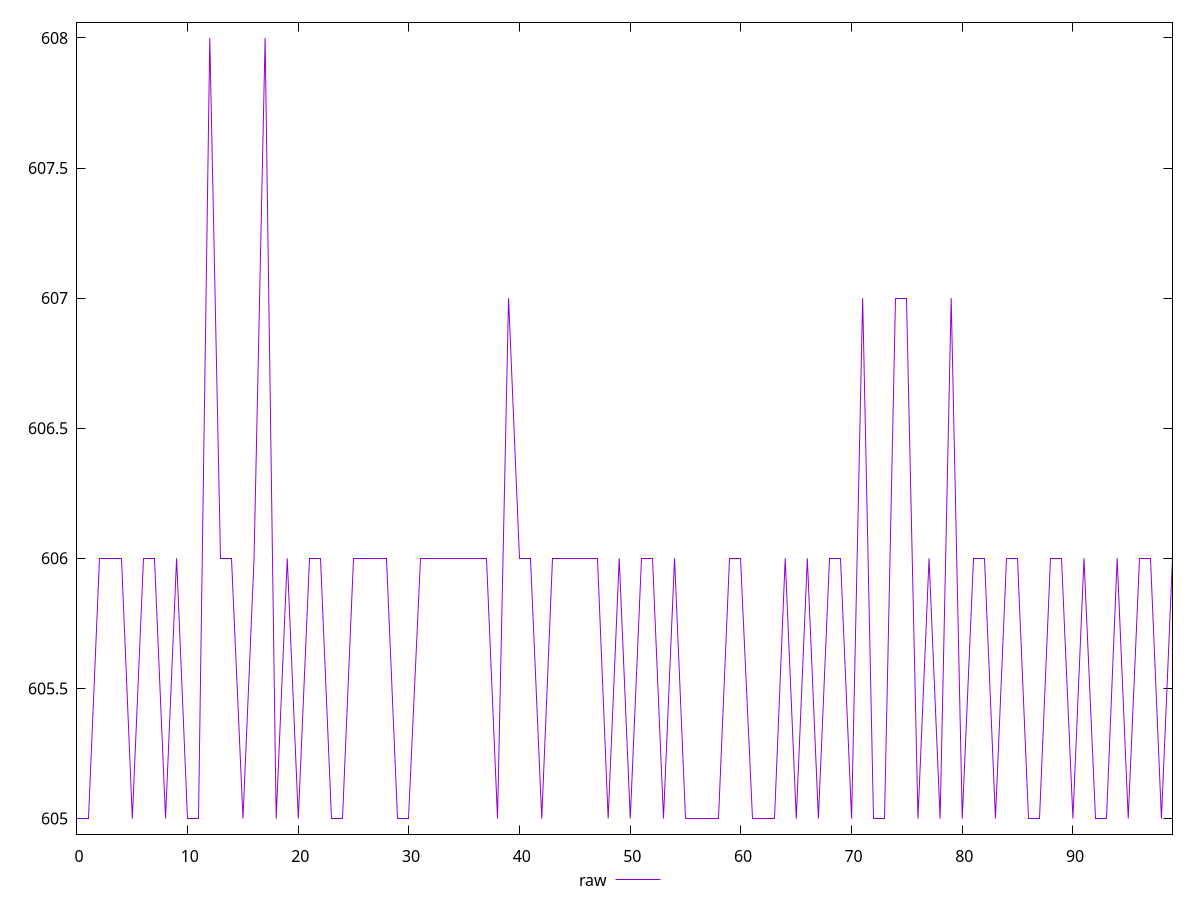 reset

$raw <<EOF
0 605
1 605
2 606
3 606
4 606
5 605
6 606
7 606
8 605
9 606
10 605
11 605
12 608
13 606
14 606
15 605
16 606
17 608
18 605
19 606
20 605
21 606
22 606
23 605
24 605
25 606
26 606
27 606
28 606
29 605
30 605
31 606
32 606
33 606
34 606
35 606
36 606
37 606
38 605
39 607
40 606
41 606
42 605
43 606
44 606
45 606
46 606
47 606
48 605
49 606
50 605
51 606
52 606
53 605
54 606
55 605
56 605
57 605
58 605
59 606
60 606
61 605
62 605
63 605
64 606
65 605
66 606
67 605
68 606
69 606
70 605
71 607
72 605
73 605
74 607
75 607
76 605
77 606
78 605
79 607
80 605
81 606
82 606
83 605
84 606
85 606
86 605
87 605
88 606
89 606
90 605
91 606
92 605
93 605
94 606
95 605
96 606
97 606
98 605
99 606
EOF

set key outside below
set xrange [0:99]
set yrange [604.94:608.06]
set trange [604.94:608.06]
set terminal svg size 640, 500 enhanced background rgb 'white'
set output "report_00008_2021-01-22T20:58:29.167/uses-rel-preload/samples/pages+cached+noexternal+nofonts+nosvg+noimg+nocss/raw/values.svg"

plot $raw title "raw" with line

reset
